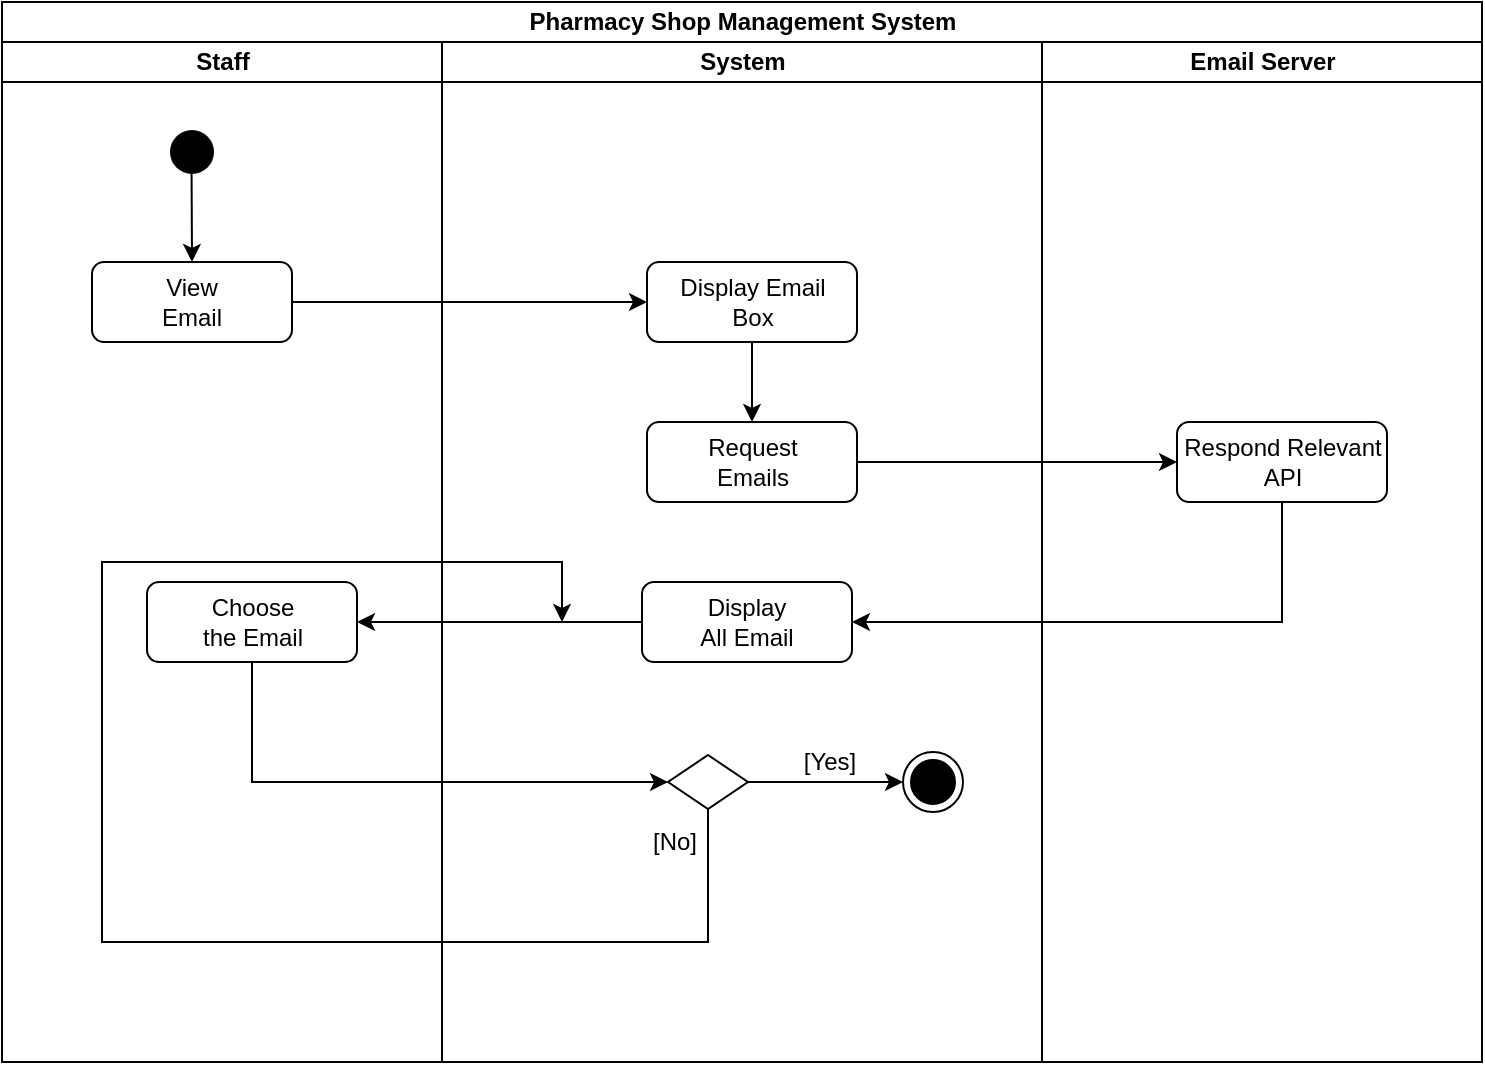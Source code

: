 <mxfile version="21.8.2" type="device">
  <diagram name="Page-1" id="e7e014a7-5840-1c2e-5031-d8a46d1fe8dd">
    <mxGraphModel dx="1050" dy="534" grid="1" gridSize="10" guides="1" tooltips="1" connect="1" arrows="1" fold="1" page="1" pageScale="1" pageWidth="1169" pageHeight="826" background="none" math="0" shadow="0">
      <root>
        <mxCell id="0" />
        <mxCell id="1" parent="0" />
        <mxCell id="5HN4UKg1Xnu_4getq7X6-49" value="Pharmacy Shop Management System" style="swimlane;childLayout=stackLayout;resizeParent=1;resizeParentMax=0;startSize=20;html=1;" parent="1" vertex="1">
          <mxGeometry x="220" y="60" width="740" height="530" as="geometry" />
        </mxCell>
        <mxCell id="5HN4UKg1Xnu_4getq7X6-50" value="Staff" style="swimlane;startSize=20;html=1;" parent="5HN4UKg1Xnu_4getq7X6-49" vertex="1">
          <mxGeometry y="20" width="220" height="510" as="geometry" />
        </mxCell>
        <mxCell id="5HN4UKg1Xnu_4getq7X6-69" style="rounded=0;orthogonalLoop=1;jettySize=auto;html=1;exitX=0.493;exitY=0.867;exitDx=0;exitDy=0;entryX=0.5;entryY=0;entryDx=0;entryDy=0;exitPerimeter=0;" parent="5HN4UKg1Xnu_4getq7X6-50" source="5" target="5HN4UKg1Xnu_4getq7X6-56" edge="1">
          <mxGeometry relative="1" as="geometry" />
        </mxCell>
        <mxCell id="5" value="" style="ellipse;shape=startState;fillColor=#000000;strokeColor=none;" parent="5HN4UKg1Xnu_4getq7X6-50" vertex="1">
          <mxGeometry x="80" y="40" width="30" height="30" as="geometry" />
        </mxCell>
        <mxCell id="5HN4UKg1Xnu_4getq7X6-56" value="View&lt;br&gt;Email" style="rounded=1;whiteSpace=wrap;html=1;" parent="5HN4UKg1Xnu_4getq7X6-50" vertex="1">
          <mxGeometry x="45" y="110" width="100" height="40" as="geometry" />
        </mxCell>
        <mxCell id="5HN4UKg1Xnu_4getq7X6-98" value="Choose&lt;br&gt;the Email" style="rounded=1;whiteSpace=wrap;html=1;" parent="5HN4UKg1Xnu_4getq7X6-50" vertex="1">
          <mxGeometry x="72.5" y="270" width="105" height="40" as="geometry" />
        </mxCell>
        <mxCell id="m0uHN0fnXdyNOFm_q_yZ-52" style="edgeStyle=orthogonalEdgeStyle;rounded=0;orthogonalLoop=1;jettySize=auto;html=1;exitX=0;exitY=0.5;exitDx=0;exitDy=0;" parent="5HN4UKg1Xnu_4getq7X6-49" source="5HN4UKg1Xnu_4getq7X6-122" target="5HN4UKg1Xnu_4getq7X6-98" edge="1">
          <mxGeometry relative="1" as="geometry" />
        </mxCell>
        <mxCell id="sQ1NZdNKqNfSs0jnybmJ-15" style="edgeStyle=orthogonalEdgeStyle;rounded=0;orthogonalLoop=1;jettySize=auto;html=1;exitX=0.5;exitY=1;exitDx=0;exitDy=0;entryX=0;entryY=0.5;entryDx=0;entryDy=0;" edge="1" parent="5HN4UKg1Xnu_4getq7X6-49" source="5HN4UKg1Xnu_4getq7X6-98" target="m0uHN0fnXdyNOFm_q_yZ-53">
          <mxGeometry relative="1" as="geometry" />
        </mxCell>
        <mxCell id="5HN4UKg1Xnu_4getq7X6-51" value="System" style="swimlane;startSize=20;html=1;" parent="5HN4UKg1Xnu_4getq7X6-49" vertex="1">
          <mxGeometry x="220" y="20" width="300" height="510" as="geometry" />
        </mxCell>
        <mxCell id="5HN4UKg1Xnu_4getq7X6-85" value="[Yes]" style="text;html=1;strokeColor=none;fillColor=none;align=center;verticalAlign=middle;whiteSpace=wrap;rounded=0;" parent="5HN4UKg1Xnu_4getq7X6-51" vertex="1">
          <mxGeometry x="155.5" y="345" width="76" height="30" as="geometry" />
        </mxCell>
        <mxCell id="m0uHN0fnXdyNOFm_q_yZ-74" style="rounded=0;orthogonalLoop=1;jettySize=auto;html=1;exitX=0.5;exitY=1;exitDx=0;exitDy=0;" parent="5HN4UKg1Xnu_4getq7X6-51" source="m0uHN0fnXdyNOFm_q_yZ-53" edge="1">
          <mxGeometry relative="1" as="geometry">
            <mxPoint x="60" y="290" as="targetPoint" />
            <Array as="points">
              <mxPoint x="133" y="450" />
              <mxPoint x="-170" y="450" />
              <mxPoint x="-170" y="260" />
              <mxPoint x="60" y="260" />
            </Array>
          </mxGeometry>
        </mxCell>
        <mxCell id="5HN4UKg1Xnu_4getq7X6-86" value="[No]" style="text;html=1;strokeColor=none;fillColor=none;align=center;verticalAlign=middle;whiteSpace=wrap;rounded=0;" parent="5HN4UKg1Xnu_4getq7X6-51" vertex="1">
          <mxGeometry x="80" y="385" width="73" height="30" as="geometry" />
        </mxCell>
        <mxCell id="5HN4UKg1Xnu_4getq7X6-122" value="Display&lt;br&gt;All Email" style="rounded=1;whiteSpace=wrap;html=1;" parent="5HN4UKg1Xnu_4getq7X6-51" vertex="1">
          <mxGeometry x="100" y="270" width="105" height="40" as="geometry" />
        </mxCell>
        <mxCell id="m0uHN0fnXdyNOFm_q_yZ-73" style="rounded=0;orthogonalLoop=1;jettySize=auto;html=1;exitX=1;exitY=0.5;exitDx=0;exitDy=0;entryX=0;entryY=0.5;entryDx=0;entryDy=0;" parent="5HN4UKg1Xnu_4getq7X6-51" source="m0uHN0fnXdyNOFm_q_yZ-53" target="m0uHN0fnXdyNOFm_q_yZ-72" edge="1">
          <mxGeometry relative="1" as="geometry" />
        </mxCell>
        <mxCell id="m0uHN0fnXdyNOFm_q_yZ-53" value="" style="rhombus;whiteSpace=wrap;html=1;" parent="5HN4UKg1Xnu_4getq7X6-51" vertex="1">
          <mxGeometry x="113" y="356.5" width="40" height="27" as="geometry" />
        </mxCell>
        <mxCell id="m0uHN0fnXdyNOFm_q_yZ-72" value="" style="ellipse;html=1;shape=endState;fillColor=#000000;strokeColor=#000000;" parent="5HN4UKg1Xnu_4getq7X6-51" vertex="1">
          <mxGeometry x="230.5" y="355" width="30" height="30" as="geometry" />
        </mxCell>
        <mxCell id="sQ1NZdNKqNfSs0jnybmJ-5" value="Display Email &lt;br&gt;Box" style="rounded=1;whiteSpace=wrap;html=1;" vertex="1" parent="5HN4UKg1Xnu_4getq7X6-51">
          <mxGeometry x="102.5" y="110" width="105" height="40" as="geometry" />
        </mxCell>
        <mxCell id="sQ1NZdNKqNfSs0jnybmJ-10" value="Request &lt;br&gt;Emails" style="rounded=1;whiteSpace=wrap;html=1;" vertex="1" parent="5HN4UKg1Xnu_4getq7X6-51">
          <mxGeometry x="102.5" y="190" width="105" height="40" as="geometry" />
        </mxCell>
        <mxCell id="sQ1NZdNKqNfSs0jnybmJ-11" style="edgeStyle=orthogonalEdgeStyle;rounded=0;orthogonalLoop=1;jettySize=auto;html=1;exitX=0.5;exitY=1;exitDx=0;exitDy=0;entryX=0.5;entryY=0;entryDx=0;entryDy=0;" edge="1" parent="5HN4UKg1Xnu_4getq7X6-51" source="sQ1NZdNKqNfSs0jnybmJ-5" target="sQ1NZdNKqNfSs0jnybmJ-10">
          <mxGeometry relative="1" as="geometry" />
        </mxCell>
        <mxCell id="sQ1NZdNKqNfSs0jnybmJ-7" style="edgeStyle=orthogonalEdgeStyle;rounded=0;orthogonalLoop=1;jettySize=auto;html=1;exitX=1;exitY=0.5;exitDx=0;exitDy=0;" edge="1" parent="5HN4UKg1Xnu_4getq7X6-49" source="5HN4UKg1Xnu_4getq7X6-56" target="sQ1NZdNKqNfSs0jnybmJ-5">
          <mxGeometry relative="1" as="geometry" />
        </mxCell>
        <mxCell id="m0uHN0fnXdyNOFm_q_yZ-5" value="Email Server" style="swimlane;startSize=20;html=1;" parent="5HN4UKg1Xnu_4getq7X6-49" vertex="1">
          <mxGeometry x="520" y="20" width="220" height="510" as="geometry" />
        </mxCell>
        <mxCell id="sQ1NZdNKqNfSs0jnybmJ-9" value="Respond Relevant API" style="rounded=1;whiteSpace=wrap;html=1;" vertex="1" parent="m0uHN0fnXdyNOFm_q_yZ-5">
          <mxGeometry x="67.5" y="190" width="105" height="40" as="geometry" />
        </mxCell>
        <mxCell id="sQ1NZdNKqNfSs0jnybmJ-12" style="edgeStyle=orthogonalEdgeStyle;rounded=0;orthogonalLoop=1;jettySize=auto;html=1;exitX=1;exitY=0.5;exitDx=0;exitDy=0;" edge="1" parent="5HN4UKg1Xnu_4getq7X6-49" source="sQ1NZdNKqNfSs0jnybmJ-10" target="sQ1NZdNKqNfSs0jnybmJ-9">
          <mxGeometry relative="1" as="geometry" />
        </mxCell>
        <mxCell id="sQ1NZdNKqNfSs0jnybmJ-13" style="edgeStyle=orthogonalEdgeStyle;rounded=0;orthogonalLoop=1;jettySize=auto;html=1;exitX=0.5;exitY=1;exitDx=0;exitDy=0;entryX=1;entryY=0.5;entryDx=0;entryDy=0;" edge="1" parent="5HN4UKg1Xnu_4getq7X6-49" source="sQ1NZdNKqNfSs0jnybmJ-9" target="5HN4UKg1Xnu_4getq7X6-122">
          <mxGeometry relative="1" as="geometry" />
        </mxCell>
      </root>
    </mxGraphModel>
  </diagram>
</mxfile>
